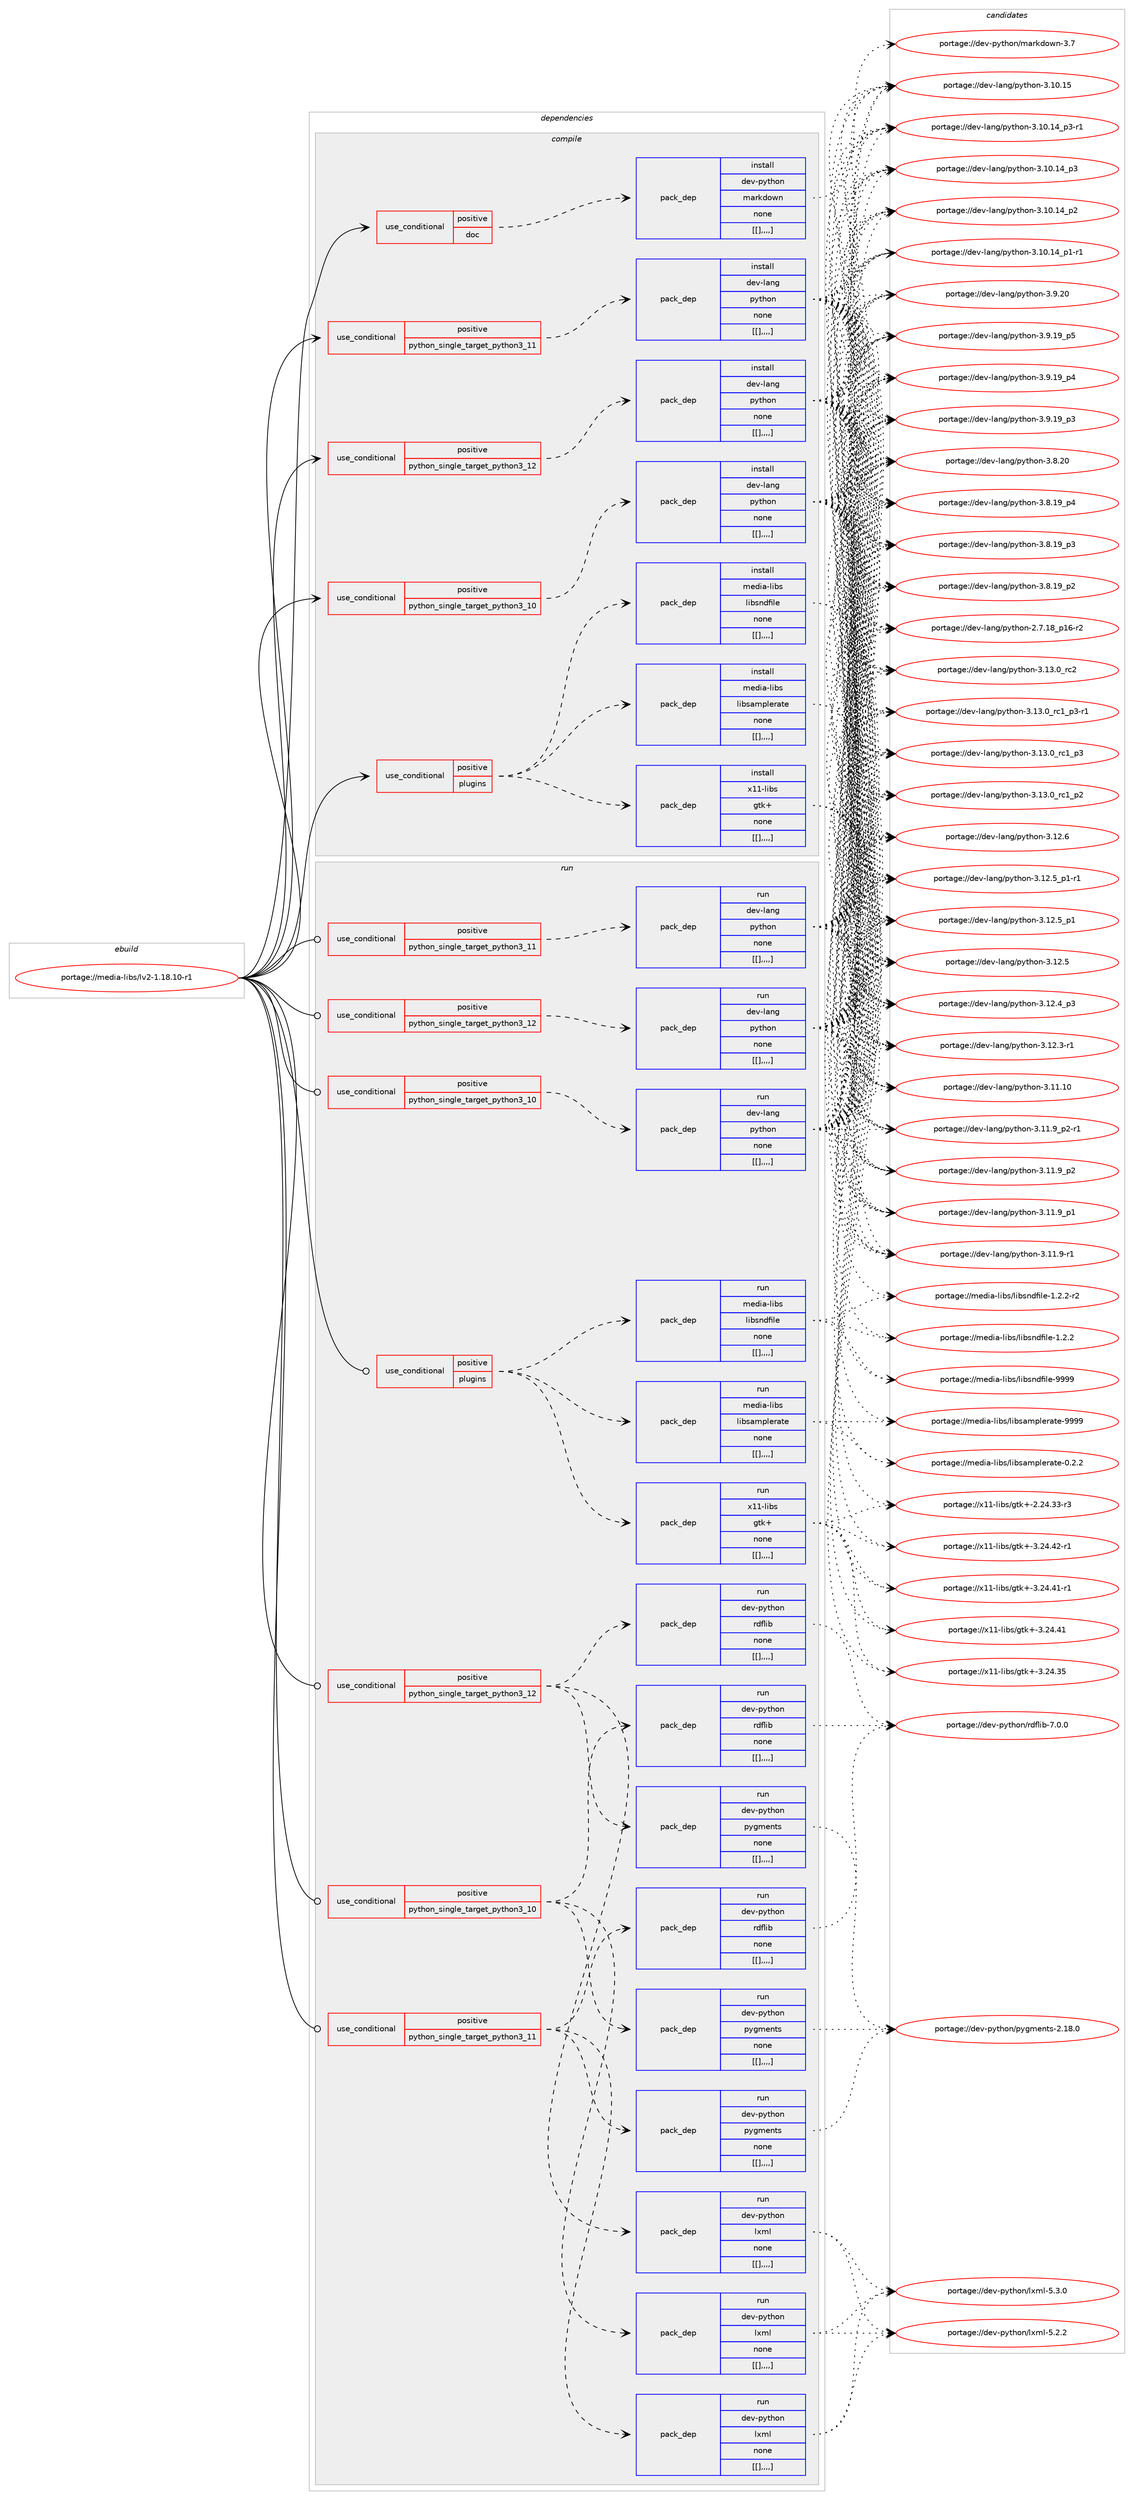 digraph prolog {

# *************
# Graph options
# *************

newrank=true;
concentrate=true;
compound=true;
graph [rankdir=LR,fontname=Helvetica,fontsize=10,ranksep=1.5];#, ranksep=2.5, nodesep=0.2];
edge  [arrowhead=vee];
node  [fontname=Helvetica,fontsize=10];

# **********
# The ebuild
# **********

subgraph cluster_leftcol {
color=gray;
label=<<i>ebuild</i>>;
id [label="portage://media-libs/lv2-1.18.10-r1", color=red, width=4, href="../media-libs/lv2-1.18.10-r1.svg"];
}

# ****************
# The dependencies
# ****************

subgraph cluster_midcol {
color=gray;
label=<<i>dependencies</i>>;
subgraph cluster_compile {
fillcolor="#eeeeee";
style=filled;
label=<<i>compile</i>>;
subgraph cond79794 {
dependency318081 [label=<<TABLE BORDER="0" CELLBORDER="1" CELLSPACING="0" CELLPADDING="4"><TR><TD ROWSPAN="3" CELLPADDING="10">use_conditional</TD></TR><TR><TD>positive</TD></TR><TR><TD>doc</TD></TR></TABLE>>, shape=none, color=red];
subgraph pack235753 {
dependency318082 [label=<<TABLE BORDER="0" CELLBORDER="1" CELLSPACING="0" CELLPADDING="4" WIDTH="220"><TR><TD ROWSPAN="6" CELLPADDING="30">pack_dep</TD></TR><TR><TD WIDTH="110">install</TD></TR><TR><TD>dev-python</TD></TR><TR><TD>markdown</TD></TR><TR><TD>none</TD></TR><TR><TD>[[],,,,]</TD></TR></TABLE>>, shape=none, color=blue];
}
dependency318081:e -> dependency318082:w [weight=20,style="dashed",arrowhead="vee"];
}
id:e -> dependency318081:w [weight=20,style="solid",arrowhead="vee"];
subgraph cond79795 {
dependency318083 [label=<<TABLE BORDER="0" CELLBORDER="1" CELLSPACING="0" CELLPADDING="4"><TR><TD ROWSPAN="3" CELLPADDING="10">use_conditional</TD></TR><TR><TD>positive</TD></TR><TR><TD>plugins</TD></TR></TABLE>>, shape=none, color=red];
subgraph pack235754 {
dependency318084 [label=<<TABLE BORDER="0" CELLBORDER="1" CELLSPACING="0" CELLPADDING="4" WIDTH="220"><TR><TD ROWSPAN="6" CELLPADDING="30">pack_dep</TD></TR><TR><TD WIDTH="110">install</TD></TR><TR><TD>media-libs</TD></TR><TR><TD>libsamplerate</TD></TR><TR><TD>none</TD></TR><TR><TD>[[],,,,]</TD></TR></TABLE>>, shape=none, color=blue];
}
dependency318083:e -> dependency318084:w [weight=20,style="dashed",arrowhead="vee"];
subgraph pack235755 {
dependency318085 [label=<<TABLE BORDER="0" CELLBORDER="1" CELLSPACING="0" CELLPADDING="4" WIDTH="220"><TR><TD ROWSPAN="6" CELLPADDING="30">pack_dep</TD></TR><TR><TD WIDTH="110">install</TD></TR><TR><TD>media-libs</TD></TR><TR><TD>libsndfile</TD></TR><TR><TD>none</TD></TR><TR><TD>[[],,,,]</TD></TR></TABLE>>, shape=none, color=blue];
}
dependency318083:e -> dependency318085:w [weight=20,style="dashed",arrowhead="vee"];
subgraph pack235756 {
dependency318086 [label=<<TABLE BORDER="0" CELLBORDER="1" CELLSPACING="0" CELLPADDING="4" WIDTH="220"><TR><TD ROWSPAN="6" CELLPADDING="30">pack_dep</TD></TR><TR><TD WIDTH="110">install</TD></TR><TR><TD>x11-libs</TD></TR><TR><TD>gtk+</TD></TR><TR><TD>none</TD></TR><TR><TD>[[],,,,]</TD></TR></TABLE>>, shape=none, color=blue];
}
dependency318083:e -> dependency318086:w [weight=20,style="dashed",arrowhead="vee"];
}
id:e -> dependency318083:w [weight=20,style="solid",arrowhead="vee"];
subgraph cond79796 {
dependency318087 [label=<<TABLE BORDER="0" CELLBORDER="1" CELLSPACING="0" CELLPADDING="4"><TR><TD ROWSPAN="3" CELLPADDING="10">use_conditional</TD></TR><TR><TD>positive</TD></TR><TR><TD>python_single_target_python3_10</TD></TR></TABLE>>, shape=none, color=red];
subgraph pack235757 {
dependency318088 [label=<<TABLE BORDER="0" CELLBORDER="1" CELLSPACING="0" CELLPADDING="4" WIDTH="220"><TR><TD ROWSPAN="6" CELLPADDING="30">pack_dep</TD></TR><TR><TD WIDTH="110">install</TD></TR><TR><TD>dev-lang</TD></TR><TR><TD>python</TD></TR><TR><TD>none</TD></TR><TR><TD>[[],,,,]</TD></TR></TABLE>>, shape=none, color=blue];
}
dependency318087:e -> dependency318088:w [weight=20,style="dashed",arrowhead="vee"];
}
id:e -> dependency318087:w [weight=20,style="solid",arrowhead="vee"];
subgraph cond79797 {
dependency318089 [label=<<TABLE BORDER="0" CELLBORDER="1" CELLSPACING="0" CELLPADDING="4"><TR><TD ROWSPAN="3" CELLPADDING="10">use_conditional</TD></TR><TR><TD>positive</TD></TR><TR><TD>python_single_target_python3_11</TD></TR></TABLE>>, shape=none, color=red];
subgraph pack235758 {
dependency318090 [label=<<TABLE BORDER="0" CELLBORDER="1" CELLSPACING="0" CELLPADDING="4" WIDTH="220"><TR><TD ROWSPAN="6" CELLPADDING="30">pack_dep</TD></TR><TR><TD WIDTH="110">install</TD></TR><TR><TD>dev-lang</TD></TR><TR><TD>python</TD></TR><TR><TD>none</TD></TR><TR><TD>[[],,,,]</TD></TR></TABLE>>, shape=none, color=blue];
}
dependency318089:e -> dependency318090:w [weight=20,style="dashed",arrowhead="vee"];
}
id:e -> dependency318089:w [weight=20,style="solid",arrowhead="vee"];
subgraph cond79798 {
dependency318091 [label=<<TABLE BORDER="0" CELLBORDER="1" CELLSPACING="0" CELLPADDING="4"><TR><TD ROWSPAN="3" CELLPADDING="10">use_conditional</TD></TR><TR><TD>positive</TD></TR><TR><TD>python_single_target_python3_12</TD></TR></TABLE>>, shape=none, color=red];
subgraph pack235759 {
dependency318092 [label=<<TABLE BORDER="0" CELLBORDER="1" CELLSPACING="0" CELLPADDING="4" WIDTH="220"><TR><TD ROWSPAN="6" CELLPADDING="30">pack_dep</TD></TR><TR><TD WIDTH="110">install</TD></TR><TR><TD>dev-lang</TD></TR><TR><TD>python</TD></TR><TR><TD>none</TD></TR><TR><TD>[[],,,,]</TD></TR></TABLE>>, shape=none, color=blue];
}
dependency318091:e -> dependency318092:w [weight=20,style="dashed",arrowhead="vee"];
}
id:e -> dependency318091:w [weight=20,style="solid",arrowhead="vee"];
}
subgraph cluster_compileandrun {
fillcolor="#eeeeee";
style=filled;
label=<<i>compile and run</i>>;
}
subgraph cluster_run {
fillcolor="#eeeeee";
style=filled;
label=<<i>run</i>>;
subgraph cond79799 {
dependency318093 [label=<<TABLE BORDER="0" CELLBORDER="1" CELLSPACING="0" CELLPADDING="4"><TR><TD ROWSPAN="3" CELLPADDING="10">use_conditional</TD></TR><TR><TD>positive</TD></TR><TR><TD>plugins</TD></TR></TABLE>>, shape=none, color=red];
subgraph pack235760 {
dependency318094 [label=<<TABLE BORDER="0" CELLBORDER="1" CELLSPACING="0" CELLPADDING="4" WIDTH="220"><TR><TD ROWSPAN="6" CELLPADDING="30">pack_dep</TD></TR><TR><TD WIDTH="110">run</TD></TR><TR><TD>media-libs</TD></TR><TR><TD>libsamplerate</TD></TR><TR><TD>none</TD></TR><TR><TD>[[],,,,]</TD></TR></TABLE>>, shape=none, color=blue];
}
dependency318093:e -> dependency318094:w [weight=20,style="dashed",arrowhead="vee"];
subgraph pack235761 {
dependency318095 [label=<<TABLE BORDER="0" CELLBORDER="1" CELLSPACING="0" CELLPADDING="4" WIDTH="220"><TR><TD ROWSPAN="6" CELLPADDING="30">pack_dep</TD></TR><TR><TD WIDTH="110">run</TD></TR><TR><TD>media-libs</TD></TR><TR><TD>libsndfile</TD></TR><TR><TD>none</TD></TR><TR><TD>[[],,,,]</TD></TR></TABLE>>, shape=none, color=blue];
}
dependency318093:e -> dependency318095:w [weight=20,style="dashed",arrowhead="vee"];
subgraph pack235762 {
dependency318096 [label=<<TABLE BORDER="0" CELLBORDER="1" CELLSPACING="0" CELLPADDING="4" WIDTH="220"><TR><TD ROWSPAN="6" CELLPADDING="30">pack_dep</TD></TR><TR><TD WIDTH="110">run</TD></TR><TR><TD>x11-libs</TD></TR><TR><TD>gtk+</TD></TR><TR><TD>none</TD></TR><TR><TD>[[],,,,]</TD></TR></TABLE>>, shape=none, color=blue];
}
dependency318093:e -> dependency318096:w [weight=20,style="dashed",arrowhead="vee"];
}
id:e -> dependency318093:w [weight=20,style="solid",arrowhead="odot"];
subgraph cond79800 {
dependency318097 [label=<<TABLE BORDER="0" CELLBORDER="1" CELLSPACING="0" CELLPADDING="4"><TR><TD ROWSPAN="3" CELLPADDING="10">use_conditional</TD></TR><TR><TD>positive</TD></TR><TR><TD>python_single_target_python3_10</TD></TR></TABLE>>, shape=none, color=red];
subgraph pack235763 {
dependency318098 [label=<<TABLE BORDER="0" CELLBORDER="1" CELLSPACING="0" CELLPADDING="4" WIDTH="220"><TR><TD ROWSPAN="6" CELLPADDING="30">pack_dep</TD></TR><TR><TD WIDTH="110">run</TD></TR><TR><TD>dev-lang</TD></TR><TR><TD>python</TD></TR><TR><TD>none</TD></TR><TR><TD>[[],,,,]</TD></TR></TABLE>>, shape=none, color=blue];
}
dependency318097:e -> dependency318098:w [weight=20,style="dashed",arrowhead="vee"];
}
id:e -> dependency318097:w [weight=20,style="solid",arrowhead="odot"];
subgraph cond79801 {
dependency318099 [label=<<TABLE BORDER="0" CELLBORDER="1" CELLSPACING="0" CELLPADDING="4"><TR><TD ROWSPAN="3" CELLPADDING="10">use_conditional</TD></TR><TR><TD>positive</TD></TR><TR><TD>python_single_target_python3_10</TD></TR></TABLE>>, shape=none, color=red];
subgraph pack235764 {
dependency318100 [label=<<TABLE BORDER="0" CELLBORDER="1" CELLSPACING="0" CELLPADDING="4" WIDTH="220"><TR><TD ROWSPAN="6" CELLPADDING="30">pack_dep</TD></TR><TR><TD WIDTH="110">run</TD></TR><TR><TD>dev-python</TD></TR><TR><TD>lxml</TD></TR><TR><TD>none</TD></TR><TR><TD>[[],,,,]</TD></TR></TABLE>>, shape=none, color=blue];
}
dependency318099:e -> dependency318100:w [weight=20,style="dashed",arrowhead="vee"];
subgraph pack235765 {
dependency318101 [label=<<TABLE BORDER="0" CELLBORDER="1" CELLSPACING="0" CELLPADDING="4" WIDTH="220"><TR><TD ROWSPAN="6" CELLPADDING="30">pack_dep</TD></TR><TR><TD WIDTH="110">run</TD></TR><TR><TD>dev-python</TD></TR><TR><TD>pygments</TD></TR><TR><TD>none</TD></TR><TR><TD>[[],,,,]</TD></TR></TABLE>>, shape=none, color=blue];
}
dependency318099:e -> dependency318101:w [weight=20,style="dashed",arrowhead="vee"];
subgraph pack235766 {
dependency318102 [label=<<TABLE BORDER="0" CELLBORDER="1" CELLSPACING="0" CELLPADDING="4" WIDTH="220"><TR><TD ROWSPAN="6" CELLPADDING="30">pack_dep</TD></TR><TR><TD WIDTH="110">run</TD></TR><TR><TD>dev-python</TD></TR><TR><TD>rdflib</TD></TR><TR><TD>none</TD></TR><TR><TD>[[],,,,]</TD></TR></TABLE>>, shape=none, color=blue];
}
dependency318099:e -> dependency318102:w [weight=20,style="dashed",arrowhead="vee"];
}
id:e -> dependency318099:w [weight=20,style="solid",arrowhead="odot"];
subgraph cond79802 {
dependency318103 [label=<<TABLE BORDER="0" CELLBORDER="1" CELLSPACING="0" CELLPADDING="4"><TR><TD ROWSPAN="3" CELLPADDING="10">use_conditional</TD></TR><TR><TD>positive</TD></TR><TR><TD>python_single_target_python3_11</TD></TR></TABLE>>, shape=none, color=red];
subgraph pack235767 {
dependency318104 [label=<<TABLE BORDER="0" CELLBORDER="1" CELLSPACING="0" CELLPADDING="4" WIDTH="220"><TR><TD ROWSPAN="6" CELLPADDING="30">pack_dep</TD></TR><TR><TD WIDTH="110">run</TD></TR><TR><TD>dev-lang</TD></TR><TR><TD>python</TD></TR><TR><TD>none</TD></TR><TR><TD>[[],,,,]</TD></TR></TABLE>>, shape=none, color=blue];
}
dependency318103:e -> dependency318104:w [weight=20,style="dashed",arrowhead="vee"];
}
id:e -> dependency318103:w [weight=20,style="solid",arrowhead="odot"];
subgraph cond79803 {
dependency318105 [label=<<TABLE BORDER="0" CELLBORDER="1" CELLSPACING="0" CELLPADDING="4"><TR><TD ROWSPAN="3" CELLPADDING="10">use_conditional</TD></TR><TR><TD>positive</TD></TR><TR><TD>python_single_target_python3_11</TD></TR></TABLE>>, shape=none, color=red];
subgraph pack235768 {
dependency318106 [label=<<TABLE BORDER="0" CELLBORDER="1" CELLSPACING="0" CELLPADDING="4" WIDTH="220"><TR><TD ROWSPAN="6" CELLPADDING="30">pack_dep</TD></TR><TR><TD WIDTH="110">run</TD></TR><TR><TD>dev-python</TD></TR><TR><TD>lxml</TD></TR><TR><TD>none</TD></TR><TR><TD>[[],,,,]</TD></TR></TABLE>>, shape=none, color=blue];
}
dependency318105:e -> dependency318106:w [weight=20,style="dashed",arrowhead="vee"];
subgraph pack235769 {
dependency318107 [label=<<TABLE BORDER="0" CELLBORDER="1" CELLSPACING="0" CELLPADDING="4" WIDTH="220"><TR><TD ROWSPAN="6" CELLPADDING="30">pack_dep</TD></TR><TR><TD WIDTH="110">run</TD></TR><TR><TD>dev-python</TD></TR><TR><TD>pygments</TD></TR><TR><TD>none</TD></TR><TR><TD>[[],,,,]</TD></TR></TABLE>>, shape=none, color=blue];
}
dependency318105:e -> dependency318107:w [weight=20,style="dashed",arrowhead="vee"];
subgraph pack235770 {
dependency318108 [label=<<TABLE BORDER="0" CELLBORDER="1" CELLSPACING="0" CELLPADDING="4" WIDTH="220"><TR><TD ROWSPAN="6" CELLPADDING="30">pack_dep</TD></TR><TR><TD WIDTH="110">run</TD></TR><TR><TD>dev-python</TD></TR><TR><TD>rdflib</TD></TR><TR><TD>none</TD></TR><TR><TD>[[],,,,]</TD></TR></TABLE>>, shape=none, color=blue];
}
dependency318105:e -> dependency318108:w [weight=20,style="dashed",arrowhead="vee"];
}
id:e -> dependency318105:w [weight=20,style="solid",arrowhead="odot"];
subgraph cond79804 {
dependency318109 [label=<<TABLE BORDER="0" CELLBORDER="1" CELLSPACING="0" CELLPADDING="4"><TR><TD ROWSPAN="3" CELLPADDING="10">use_conditional</TD></TR><TR><TD>positive</TD></TR><TR><TD>python_single_target_python3_12</TD></TR></TABLE>>, shape=none, color=red];
subgraph pack235771 {
dependency318110 [label=<<TABLE BORDER="0" CELLBORDER="1" CELLSPACING="0" CELLPADDING="4" WIDTH="220"><TR><TD ROWSPAN="6" CELLPADDING="30">pack_dep</TD></TR><TR><TD WIDTH="110">run</TD></TR><TR><TD>dev-lang</TD></TR><TR><TD>python</TD></TR><TR><TD>none</TD></TR><TR><TD>[[],,,,]</TD></TR></TABLE>>, shape=none, color=blue];
}
dependency318109:e -> dependency318110:w [weight=20,style="dashed",arrowhead="vee"];
}
id:e -> dependency318109:w [weight=20,style="solid",arrowhead="odot"];
subgraph cond79805 {
dependency318111 [label=<<TABLE BORDER="0" CELLBORDER="1" CELLSPACING="0" CELLPADDING="4"><TR><TD ROWSPAN="3" CELLPADDING="10">use_conditional</TD></TR><TR><TD>positive</TD></TR><TR><TD>python_single_target_python3_12</TD></TR></TABLE>>, shape=none, color=red];
subgraph pack235772 {
dependency318112 [label=<<TABLE BORDER="0" CELLBORDER="1" CELLSPACING="0" CELLPADDING="4" WIDTH="220"><TR><TD ROWSPAN="6" CELLPADDING="30">pack_dep</TD></TR><TR><TD WIDTH="110">run</TD></TR><TR><TD>dev-python</TD></TR><TR><TD>lxml</TD></TR><TR><TD>none</TD></TR><TR><TD>[[],,,,]</TD></TR></TABLE>>, shape=none, color=blue];
}
dependency318111:e -> dependency318112:w [weight=20,style="dashed",arrowhead="vee"];
subgraph pack235773 {
dependency318113 [label=<<TABLE BORDER="0" CELLBORDER="1" CELLSPACING="0" CELLPADDING="4" WIDTH="220"><TR><TD ROWSPAN="6" CELLPADDING="30">pack_dep</TD></TR><TR><TD WIDTH="110">run</TD></TR><TR><TD>dev-python</TD></TR><TR><TD>pygments</TD></TR><TR><TD>none</TD></TR><TR><TD>[[],,,,]</TD></TR></TABLE>>, shape=none, color=blue];
}
dependency318111:e -> dependency318113:w [weight=20,style="dashed",arrowhead="vee"];
subgraph pack235774 {
dependency318114 [label=<<TABLE BORDER="0" CELLBORDER="1" CELLSPACING="0" CELLPADDING="4" WIDTH="220"><TR><TD ROWSPAN="6" CELLPADDING="30">pack_dep</TD></TR><TR><TD WIDTH="110">run</TD></TR><TR><TD>dev-python</TD></TR><TR><TD>rdflib</TD></TR><TR><TD>none</TD></TR><TR><TD>[[],,,,]</TD></TR></TABLE>>, shape=none, color=blue];
}
dependency318111:e -> dependency318114:w [weight=20,style="dashed",arrowhead="vee"];
}
id:e -> dependency318111:w [weight=20,style="solid",arrowhead="odot"];
}
}

# **************
# The candidates
# **************

subgraph cluster_choices {
rank=same;
color=gray;
label=<<i>candidates</i>>;

subgraph choice235753 {
color=black;
nodesep=1;
choice10010111845112121116104111110471099711410710011111911045514655 [label="portage://dev-python/markdown-3.7", color=red, width=4,href="../dev-python/markdown-3.7.svg"];
dependency318082:e -> choice10010111845112121116104111110471099711410710011111911045514655:w [style=dotted,weight="100"];
}
subgraph choice235754 {
color=black;
nodesep=1;
choice109101100105974510810598115471081059811597109112108101114971161014557575757 [label="portage://media-libs/libsamplerate-9999", color=red, width=4,href="../media-libs/libsamplerate-9999.svg"];
choice10910110010597451081059811547108105981159710911210810111497116101454846504650 [label="portage://media-libs/libsamplerate-0.2.2", color=red, width=4,href="../media-libs/libsamplerate-0.2.2.svg"];
dependency318084:e -> choice109101100105974510810598115471081059811597109112108101114971161014557575757:w [style=dotted,weight="100"];
dependency318084:e -> choice10910110010597451081059811547108105981159710911210810111497116101454846504650:w [style=dotted,weight="100"];
}
subgraph choice235755 {
color=black;
nodesep=1;
choice10910110010597451081059811547108105981151101001021051081014557575757 [label="portage://media-libs/libsndfile-9999", color=red, width=4,href="../media-libs/libsndfile-9999.svg"];
choice10910110010597451081059811547108105981151101001021051081014549465046504511450 [label="portage://media-libs/libsndfile-1.2.2-r2", color=red, width=4,href="../media-libs/libsndfile-1.2.2-r2.svg"];
choice1091011001059745108105981154710810598115110100102105108101454946504650 [label="portage://media-libs/libsndfile-1.2.2", color=red, width=4,href="../media-libs/libsndfile-1.2.2.svg"];
dependency318085:e -> choice10910110010597451081059811547108105981151101001021051081014557575757:w [style=dotted,weight="100"];
dependency318085:e -> choice10910110010597451081059811547108105981151101001021051081014549465046504511450:w [style=dotted,weight="100"];
dependency318085:e -> choice1091011001059745108105981154710810598115110100102105108101454946504650:w [style=dotted,weight="100"];
}
subgraph choice235756 {
color=black;
nodesep=1;
choice12049494510810598115471031161074345514650524652504511449 [label="portage://x11-libs/gtk+-3.24.42-r1", color=red, width=4,href="../x11-libs/gtk+-3.24.42-r1.svg"];
choice12049494510810598115471031161074345514650524652494511449 [label="portage://x11-libs/gtk+-3.24.41-r1", color=red, width=4,href="../x11-libs/gtk+-3.24.41-r1.svg"];
choice1204949451081059811547103116107434551465052465249 [label="portage://x11-libs/gtk+-3.24.41", color=red, width=4,href="../x11-libs/gtk+-3.24.41.svg"];
choice1204949451081059811547103116107434551465052465153 [label="portage://x11-libs/gtk+-3.24.35", color=red, width=4,href="../x11-libs/gtk+-3.24.35.svg"];
choice12049494510810598115471031161074345504650524651514511451 [label="portage://x11-libs/gtk+-2.24.33-r3", color=red, width=4,href="../x11-libs/gtk+-2.24.33-r3.svg"];
dependency318086:e -> choice12049494510810598115471031161074345514650524652504511449:w [style=dotted,weight="100"];
dependency318086:e -> choice12049494510810598115471031161074345514650524652494511449:w [style=dotted,weight="100"];
dependency318086:e -> choice1204949451081059811547103116107434551465052465249:w [style=dotted,weight="100"];
dependency318086:e -> choice1204949451081059811547103116107434551465052465153:w [style=dotted,weight="100"];
dependency318086:e -> choice12049494510810598115471031161074345504650524651514511451:w [style=dotted,weight="100"];
}
subgraph choice235757 {
color=black;
nodesep=1;
choice10010111845108971101034711212111610411111045514649514648951149950 [label="portage://dev-lang/python-3.13.0_rc2", color=red, width=4,href="../dev-lang/python-3.13.0_rc2.svg"];
choice1001011184510897110103471121211161041111104551464951464895114994995112514511449 [label="portage://dev-lang/python-3.13.0_rc1_p3-r1", color=red, width=4,href="../dev-lang/python-3.13.0_rc1_p3-r1.svg"];
choice100101118451089711010347112121116104111110455146495146489511499499511251 [label="portage://dev-lang/python-3.13.0_rc1_p3", color=red, width=4,href="../dev-lang/python-3.13.0_rc1_p3.svg"];
choice100101118451089711010347112121116104111110455146495146489511499499511250 [label="portage://dev-lang/python-3.13.0_rc1_p2", color=red, width=4,href="../dev-lang/python-3.13.0_rc1_p2.svg"];
choice10010111845108971101034711212111610411111045514649504654 [label="portage://dev-lang/python-3.12.6", color=red, width=4,href="../dev-lang/python-3.12.6.svg"];
choice1001011184510897110103471121211161041111104551464950465395112494511449 [label="portage://dev-lang/python-3.12.5_p1-r1", color=red, width=4,href="../dev-lang/python-3.12.5_p1-r1.svg"];
choice100101118451089711010347112121116104111110455146495046539511249 [label="portage://dev-lang/python-3.12.5_p1", color=red, width=4,href="../dev-lang/python-3.12.5_p1.svg"];
choice10010111845108971101034711212111610411111045514649504653 [label="portage://dev-lang/python-3.12.5", color=red, width=4,href="../dev-lang/python-3.12.5.svg"];
choice100101118451089711010347112121116104111110455146495046529511251 [label="portage://dev-lang/python-3.12.4_p3", color=red, width=4,href="../dev-lang/python-3.12.4_p3.svg"];
choice100101118451089711010347112121116104111110455146495046514511449 [label="portage://dev-lang/python-3.12.3-r1", color=red, width=4,href="../dev-lang/python-3.12.3-r1.svg"];
choice1001011184510897110103471121211161041111104551464949464948 [label="portage://dev-lang/python-3.11.10", color=red, width=4,href="../dev-lang/python-3.11.10.svg"];
choice1001011184510897110103471121211161041111104551464949465795112504511449 [label="portage://dev-lang/python-3.11.9_p2-r1", color=red, width=4,href="../dev-lang/python-3.11.9_p2-r1.svg"];
choice100101118451089711010347112121116104111110455146494946579511250 [label="portage://dev-lang/python-3.11.9_p2", color=red, width=4,href="../dev-lang/python-3.11.9_p2.svg"];
choice100101118451089711010347112121116104111110455146494946579511249 [label="portage://dev-lang/python-3.11.9_p1", color=red, width=4,href="../dev-lang/python-3.11.9_p1.svg"];
choice100101118451089711010347112121116104111110455146494946574511449 [label="portage://dev-lang/python-3.11.9-r1", color=red, width=4,href="../dev-lang/python-3.11.9-r1.svg"];
choice1001011184510897110103471121211161041111104551464948464953 [label="portage://dev-lang/python-3.10.15", color=red, width=4,href="../dev-lang/python-3.10.15.svg"];
choice100101118451089711010347112121116104111110455146494846495295112514511449 [label="portage://dev-lang/python-3.10.14_p3-r1", color=red, width=4,href="../dev-lang/python-3.10.14_p3-r1.svg"];
choice10010111845108971101034711212111610411111045514649484649529511251 [label="portage://dev-lang/python-3.10.14_p3", color=red, width=4,href="../dev-lang/python-3.10.14_p3.svg"];
choice10010111845108971101034711212111610411111045514649484649529511250 [label="portage://dev-lang/python-3.10.14_p2", color=red, width=4,href="../dev-lang/python-3.10.14_p2.svg"];
choice100101118451089711010347112121116104111110455146494846495295112494511449 [label="portage://dev-lang/python-3.10.14_p1-r1", color=red, width=4,href="../dev-lang/python-3.10.14_p1-r1.svg"];
choice10010111845108971101034711212111610411111045514657465048 [label="portage://dev-lang/python-3.9.20", color=red, width=4,href="../dev-lang/python-3.9.20.svg"];
choice100101118451089711010347112121116104111110455146574649579511253 [label="portage://dev-lang/python-3.9.19_p5", color=red, width=4,href="../dev-lang/python-3.9.19_p5.svg"];
choice100101118451089711010347112121116104111110455146574649579511252 [label="portage://dev-lang/python-3.9.19_p4", color=red, width=4,href="../dev-lang/python-3.9.19_p4.svg"];
choice100101118451089711010347112121116104111110455146574649579511251 [label="portage://dev-lang/python-3.9.19_p3", color=red, width=4,href="../dev-lang/python-3.9.19_p3.svg"];
choice10010111845108971101034711212111610411111045514656465048 [label="portage://dev-lang/python-3.8.20", color=red, width=4,href="../dev-lang/python-3.8.20.svg"];
choice100101118451089711010347112121116104111110455146564649579511252 [label="portage://dev-lang/python-3.8.19_p4", color=red, width=4,href="../dev-lang/python-3.8.19_p4.svg"];
choice100101118451089711010347112121116104111110455146564649579511251 [label="portage://dev-lang/python-3.8.19_p3", color=red, width=4,href="../dev-lang/python-3.8.19_p3.svg"];
choice100101118451089711010347112121116104111110455146564649579511250 [label="portage://dev-lang/python-3.8.19_p2", color=red, width=4,href="../dev-lang/python-3.8.19_p2.svg"];
choice100101118451089711010347112121116104111110455046554649569511249544511450 [label="portage://dev-lang/python-2.7.18_p16-r2", color=red, width=4,href="../dev-lang/python-2.7.18_p16-r2.svg"];
dependency318088:e -> choice10010111845108971101034711212111610411111045514649514648951149950:w [style=dotted,weight="100"];
dependency318088:e -> choice1001011184510897110103471121211161041111104551464951464895114994995112514511449:w [style=dotted,weight="100"];
dependency318088:e -> choice100101118451089711010347112121116104111110455146495146489511499499511251:w [style=dotted,weight="100"];
dependency318088:e -> choice100101118451089711010347112121116104111110455146495146489511499499511250:w [style=dotted,weight="100"];
dependency318088:e -> choice10010111845108971101034711212111610411111045514649504654:w [style=dotted,weight="100"];
dependency318088:e -> choice1001011184510897110103471121211161041111104551464950465395112494511449:w [style=dotted,weight="100"];
dependency318088:e -> choice100101118451089711010347112121116104111110455146495046539511249:w [style=dotted,weight="100"];
dependency318088:e -> choice10010111845108971101034711212111610411111045514649504653:w [style=dotted,weight="100"];
dependency318088:e -> choice100101118451089711010347112121116104111110455146495046529511251:w [style=dotted,weight="100"];
dependency318088:e -> choice100101118451089711010347112121116104111110455146495046514511449:w [style=dotted,weight="100"];
dependency318088:e -> choice1001011184510897110103471121211161041111104551464949464948:w [style=dotted,weight="100"];
dependency318088:e -> choice1001011184510897110103471121211161041111104551464949465795112504511449:w [style=dotted,weight="100"];
dependency318088:e -> choice100101118451089711010347112121116104111110455146494946579511250:w [style=dotted,weight="100"];
dependency318088:e -> choice100101118451089711010347112121116104111110455146494946579511249:w [style=dotted,weight="100"];
dependency318088:e -> choice100101118451089711010347112121116104111110455146494946574511449:w [style=dotted,weight="100"];
dependency318088:e -> choice1001011184510897110103471121211161041111104551464948464953:w [style=dotted,weight="100"];
dependency318088:e -> choice100101118451089711010347112121116104111110455146494846495295112514511449:w [style=dotted,weight="100"];
dependency318088:e -> choice10010111845108971101034711212111610411111045514649484649529511251:w [style=dotted,weight="100"];
dependency318088:e -> choice10010111845108971101034711212111610411111045514649484649529511250:w [style=dotted,weight="100"];
dependency318088:e -> choice100101118451089711010347112121116104111110455146494846495295112494511449:w [style=dotted,weight="100"];
dependency318088:e -> choice10010111845108971101034711212111610411111045514657465048:w [style=dotted,weight="100"];
dependency318088:e -> choice100101118451089711010347112121116104111110455146574649579511253:w [style=dotted,weight="100"];
dependency318088:e -> choice100101118451089711010347112121116104111110455146574649579511252:w [style=dotted,weight="100"];
dependency318088:e -> choice100101118451089711010347112121116104111110455146574649579511251:w [style=dotted,weight="100"];
dependency318088:e -> choice10010111845108971101034711212111610411111045514656465048:w [style=dotted,weight="100"];
dependency318088:e -> choice100101118451089711010347112121116104111110455146564649579511252:w [style=dotted,weight="100"];
dependency318088:e -> choice100101118451089711010347112121116104111110455146564649579511251:w [style=dotted,weight="100"];
dependency318088:e -> choice100101118451089711010347112121116104111110455146564649579511250:w [style=dotted,weight="100"];
dependency318088:e -> choice100101118451089711010347112121116104111110455046554649569511249544511450:w [style=dotted,weight="100"];
}
subgraph choice235758 {
color=black;
nodesep=1;
choice10010111845108971101034711212111610411111045514649514648951149950 [label="portage://dev-lang/python-3.13.0_rc2", color=red, width=4,href="../dev-lang/python-3.13.0_rc2.svg"];
choice1001011184510897110103471121211161041111104551464951464895114994995112514511449 [label="portage://dev-lang/python-3.13.0_rc1_p3-r1", color=red, width=4,href="../dev-lang/python-3.13.0_rc1_p3-r1.svg"];
choice100101118451089711010347112121116104111110455146495146489511499499511251 [label="portage://dev-lang/python-3.13.0_rc1_p3", color=red, width=4,href="../dev-lang/python-3.13.0_rc1_p3.svg"];
choice100101118451089711010347112121116104111110455146495146489511499499511250 [label="portage://dev-lang/python-3.13.0_rc1_p2", color=red, width=4,href="../dev-lang/python-3.13.0_rc1_p2.svg"];
choice10010111845108971101034711212111610411111045514649504654 [label="portage://dev-lang/python-3.12.6", color=red, width=4,href="../dev-lang/python-3.12.6.svg"];
choice1001011184510897110103471121211161041111104551464950465395112494511449 [label="portage://dev-lang/python-3.12.5_p1-r1", color=red, width=4,href="../dev-lang/python-3.12.5_p1-r1.svg"];
choice100101118451089711010347112121116104111110455146495046539511249 [label="portage://dev-lang/python-3.12.5_p1", color=red, width=4,href="../dev-lang/python-3.12.5_p1.svg"];
choice10010111845108971101034711212111610411111045514649504653 [label="portage://dev-lang/python-3.12.5", color=red, width=4,href="../dev-lang/python-3.12.5.svg"];
choice100101118451089711010347112121116104111110455146495046529511251 [label="portage://dev-lang/python-3.12.4_p3", color=red, width=4,href="../dev-lang/python-3.12.4_p3.svg"];
choice100101118451089711010347112121116104111110455146495046514511449 [label="portage://dev-lang/python-3.12.3-r1", color=red, width=4,href="../dev-lang/python-3.12.3-r1.svg"];
choice1001011184510897110103471121211161041111104551464949464948 [label="portage://dev-lang/python-3.11.10", color=red, width=4,href="../dev-lang/python-3.11.10.svg"];
choice1001011184510897110103471121211161041111104551464949465795112504511449 [label="portage://dev-lang/python-3.11.9_p2-r1", color=red, width=4,href="../dev-lang/python-3.11.9_p2-r1.svg"];
choice100101118451089711010347112121116104111110455146494946579511250 [label="portage://dev-lang/python-3.11.9_p2", color=red, width=4,href="../dev-lang/python-3.11.9_p2.svg"];
choice100101118451089711010347112121116104111110455146494946579511249 [label="portage://dev-lang/python-3.11.9_p1", color=red, width=4,href="../dev-lang/python-3.11.9_p1.svg"];
choice100101118451089711010347112121116104111110455146494946574511449 [label="portage://dev-lang/python-3.11.9-r1", color=red, width=4,href="../dev-lang/python-3.11.9-r1.svg"];
choice1001011184510897110103471121211161041111104551464948464953 [label="portage://dev-lang/python-3.10.15", color=red, width=4,href="../dev-lang/python-3.10.15.svg"];
choice100101118451089711010347112121116104111110455146494846495295112514511449 [label="portage://dev-lang/python-3.10.14_p3-r1", color=red, width=4,href="../dev-lang/python-3.10.14_p3-r1.svg"];
choice10010111845108971101034711212111610411111045514649484649529511251 [label="portage://dev-lang/python-3.10.14_p3", color=red, width=4,href="../dev-lang/python-3.10.14_p3.svg"];
choice10010111845108971101034711212111610411111045514649484649529511250 [label="portage://dev-lang/python-3.10.14_p2", color=red, width=4,href="../dev-lang/python-3.10.14_p2.svg"];
choice100101118451089711010347112121116104111110455146494846495295112494511449 [label="portage://dev-lang/python-3.10.14_p1-r1", color=red, width=4,href="../dev-lang/python-3.10.14_p1-r1.svg"];
choice10010111845108971101034711212111610411111045514657465048 [label="portage://dev-lang/python-3.9.20", color=red, width=4,href="../dev-lang/python-3.9.20.svg"];
choice100101118451089711010347112121116104111110455146574649579511253 [label="portage://dev-lang/python-3.9.19_p5", color=red, width=4,href="../dev-lang/python-3.9.19_p5.svg"];
choice100101118451089711010347112121116104111110455146574649579511252 [label="portage://dev-lang/python-3.9.19_p4", color=red, width=4,href="../dev-lang/python-3.9.19_p4.svg"];
choice100101118451089711010347112121116104111110455146574649579511251 [label="portage://dev-lang/python-3.9.19_p3", color=red, width=4,href="../dev-lang/python-3.9.19_p3.svg"];
choice10010111845108971101034711212111610411111045514656465048 [label="portage://dev-lang/python-3.8.20", color=red, width=4,href="../dev-lang/python-3.8.20.svg"];
choice100101118451089711010347112121116104111110455146564649579511252 [label="portage://dev-lang/python-3.8.19_p4", color=red, width=4,href="../dev-lang/python-3.8.19_p4.svg"];
choice100101118451089711010347112121116104111110455146564649579511251 [label="portage://dev-lang/python-3.8.19_p3", color=red, width=4,href="../dev-lang/python-3.8.19_p3.svg"];
choice100101118451089711010347112121116104111110455146564649579511250 [label="portage://dev-lang/python-3.8.19_p2", color=red, width=4,href="../dev-lang/python-3.8.19_p2.svg"];
choice100101118451089711010347112121116104111110455046554649569511249544511450 [label="portage://dev-lang/python-2.7.18_p16-r2", color=red, width=4,href="../dev-lang/python-2.7.18_p16-r2.svg"];
dependency318090:e -> choice10010111845108971101034711212111610411111045514649514648951149950:w [style=dotted,weight="100"];
dependency318090:e -> choice1001011184510897110103471121211161041111104551464951464895114994995112514511449:w [style=dotted,weight="100"];
dependency318090:e -> choice100101118451089711010347112121116104111110455146495146489511499499511251:w [style=dotted,weight="100"];
dependency318090:e -> choice100101118451089711010347112121116104111110455146495146489511499499511250:w [style=dotted,weight="100"];
dependency318090:e -> choice10010111845108971101034711212111610411111045514649504654:w [style=dotted,weight="100"];
dependency318090:e -> choice1001011184510897110103471121211161041111104551464950465395112494511449:w [style=dotted,weight="100"];
dependency318090:e -> choice100101118451089711010347112121116104111110455146495046539511249:w [style=dotted,weight="100"];
dependency318090:e -> choice10010111845108971101034711212111610411111045514649504653:w [style=dotted,weight="100"];
dependency318090:e -> choice100101118451089711010347112121116104111110455146495046529511251:w [style=dotted,weight="100"];
dependency318090:e -> choice100101118451089711010347112121116104111110455146495046514511449:w [style=dotted,weight="100"];
dependency318090:e -> choice1001011184510897110103471121211161041111104551464949464948:w [style=dotted,weight="100"];
dependency318090:e -> choice1001011184510897110103471121211161041111104551464949465795112504511449:w [style=dotted,weight="100"];
dependency318090:e -> choice100101118451089711010347112121116104111110455146494946579511250:w [style=dotted,weight="100"];
dependency318090:e -> choice100101118451089711010347112121116104111110455146494946579511249:w [style=dotted,weight="100"];
dependency318090:e -> choice100101118451089711010347112121116104111110455146494946574511449:w [style=dotted,weight="100"];
dependency318090:e -> choice1001011184510897110103471121211161041111104551464948464953:w [style=dotted,weight="100"];
dependency318090:e -> choice100101118451089711010347112121116104111110455146494846495295112514511449:w [style=dotted,weight="100"];
dependency318090:e -> choice10010111845108971101034711212111610411111045514649484649529511251:w [style=dotted,weight="100"];
dependency318090:e -> choice10010111845108971101034711212111610411111045514649484649529511250:w [style=dotted,weight="100"];
dependency318090:e -> choice100101118451089711010347112121116104111110455146494846495295112494511449:w [style=dotted,weight="100"];
dependency318090:e -> choice10010111845108971101034711212111610411111045514657465048:w [style=dotted,weight="100"];
dependency318090:e -> choice100101118451089711010347112121116104111110455146574649579511253:w [style=dotted,weight="100"];
dependency318090:e -> choice100101118451089711010347112121116104111110455146574649579511252:w [style=dotted,weight="100"];
dependency318090:e -> choice100101118451089711010347112121116104111110455146574649579511251:w [style=dotted,weight="100"];
dependency318090:e -> choice10010111845108971101034711212111610411111045514656465048:w [style=dotted,weight="100"];
dependency318090:e -> choice100101118451089711010347112121116104111110455146564649579511252:w [style=dotted,weight="100"];
dependency318090:e -> choice100101118451089711010347112121116104111110455146564649579511251:w [style=dotted,weight="100"];
dependency318090:e -> choice100101118451089711010347112121116104111110455146564649579511250:w [style=dotted,weight="100"];
dependency318090:e -> choice100101118451089711010347112121116104111110455046554649569511249544511450:w [style=dotted,weight="100"];
}
subgraph choice235759 {
color=black;
nodesep=1;
choice10010111845108971101034711212111610411111045514649514648951149950 [label="portage://dev-lang/python-3.13.0_rc2", color=red, width=4,href="../dev-lang/python-3.13.0_rc2.svg"];
choice1001011184510897110103471121211161041111104551464951464895114994995112514511449 [label="portage://dev-lang/python-3.13.0_rc1_p3-r1", color=red, width=4,href="../dev-lang/python-3.13.0_rc1_p3-r1.svg"];
choice100101118451089711010347112121116104111110455146495146489511499499511251 [label="portage://dev-lang/python-3.13.0_rc1_p3", color=red, width=4,href="../dev-lang/python-3.13.0_rc1_p3.svg"];
choice100101118451089711010347112121116104111110455146495146489511499499511250 [label="portage://dev-lang/python-3.13.0_rc1_p2", color=red, width=4,href="../dev-lang/python-3.13.0_rc1_p2.svg"];
choice10010111845108971101034711212111610411111045514649504654 [label="portage://dev-lang/python-3.12.6", color=red, width=4,href="../dev-lang/python-3.12.6.svg"];
choice1001011184510897110103471121211161041111104551464950465395112494511449 [label="portage://dev-lang/python-3.12.5_p1-r1", color=red, width=4,href="../dev-lang/python-3.12.5_p1-r1.svg"];
choice100101118451089711010347112121116104111110455146495046539511249 [label="portage://dev-lang/python-3.12.5_p1", color=red, width=4,href="../dev-lang/python-3.12.5_p1.svg"];
choice10010111845108971101034711212111610411111045514649504653 [label="portage://dev-lang/python-3.12.5", color=red, width=4,href="../dev-lang/python-3.12.5.svg"];
choice100101118451089711010347112121116104111110455146495046529511251 [label="portage://dev-lang/python-3.12.4_p3", color=red, width=4,href="../dev-lang/python-3.12.4_p3.svg"];
choice100101118451089711010347112121116104111110455146495046514511449 [label="portage://dev-lang/python-3.12.3-r1", color=red, width=4,href="../dev-lang/python-3.12.3-r1.svg"];
choice1001011184510897110103471121211161041111104551464949464948 [label="portage://dev-lang/python-3.11.10", color=red, width=4,href="../dev-lang/python-3.11.10.svg"];
choice1001011184510897110103471121211161041111104551464949465795112504511449 [label="portage://dev-lang/python-3.11.9_p2-r1", color=red, width=4,href="../dev-lang/python-3.11.9_p2-r1.svg"];
choice100101118451089711010347112121116104111110455146494946579511250 [label="portage://dev-lang/python-3.11.9_p2", color=red, width=4,href="../dev-lang/python-3.11.9_p2.svg"];
choice100101118451089711010347112121116104111110455146494946579511249 [label="portage://dev-lang/python-3.11.9_p1", color=red, width=4,href="../dev-lang/python-3.11.9_p1.svg"];
choice100101118451089711010347112121116104111110455146494946574511449 [label="portage://dev-lang/python-3.11.9-r1", color=red, width=4,href="../dev-lang/python-3.11.9-r1.svg"];
choice1001011184510897110103471121211161041111104551464948464953 [label="portage://dev-lang/python-3.10.15", color=red, width=4,href="../dev-lang/python-3.10.15.svg"];
choice100101118451089711010347112121116104111110455146494846495295112514511449 [label="portage://dev-lang/python-3.10.14_p3-r1", color=red, width=4,href="../dev-lang/python-3.10.14_p3-r1.svg"];
choice10010111845108971101034711212111610411111045514649484649529511251 [label="portage://dev-lang/python-3.10.14_p3", color=red, width=4,href="../dev-lang/python-3.10.14_p3.svg"];
choice10010111845108971101034711212111610411111045514649484649529511250 [label="portage://dev-lang/python-3.10.14_p2", color=red, width=4,href="../dev-lang/python-3.10.14_p2.svg"];
choice100101118451089711010347112121116104111110455146494846495295112494511449 [label="portage://dev-lang/python-3.10.14_p1-r1", color=red, width=4,href="../dev-lang/python-3.10.14_p1-r1.svg"];
choice10010111845108971101034711212111610411111045514657465048 [label="portage://dev-lang/python-3.9.20", color=red, width=4,href="../dev-lang/python-3.9.20.svg"];
choice100101118451089711010347112121116104111110455146574649579511253 [label="portage://dev-lang/python-3.9.19_p5", color=red, width=4,href="../dev-lang/python-3.9.19_p5.svg"];
choice100101118451089711010347112121116104111110455146574649579511252 [label="portage://dev-lang/python-3.9.19_p4", color=red, width=4,href="../dev-lang/python-3.9.19_p4.svg"];
choice100101118451089711010347112121116104111110455146574649579511251 [label="portage://dev-lang/python-3.9.19_p3", color=red, width=4,href="../dev-lang/python-3.9.19_p3.svg"];
choice10010111845108971101034711212111610411111045514656465048 [label="portage://dev-lang/python-3.8.20", color=red, width=4,href="../dev-lang/python-3.8.20.svg"];
choice100101118451089711010347112121116104111110455146564649579511252 [label="portage://dev-lang/python-3.8.19_p4", color=red, width=4,href="../dev-lang/python-3.8.19_p4.svg"];
choice100101118451089711010347112121116104111110455146564649579511251 [label="portage://dev-lang/python-3.8.19_p3", color=red, width=4,href="../dev-lang/python-3.8.19_p3.svg"];
choice100101118451089711010347112121116104111110455146564649579511250 [label="portage://dev-lang/python-3.8.19_p2", color=red, width=4,href="../dev-lang/python-3.8.19_p2.svg"];
choice100101118451089711010347112121116104111110455046554649569511249544511450 [label="portage://dev-lang/python-2.7.18_p16-r2", color=red, width=4,href="../dev-lang/python-2.7.18_p16-r2.svg"];
dependency318092:e -> choice10010111845108971101034711212111610411111045514649514648951149950:w [style=dotted,weight="100"];
dependency318092:e -> choice1001011184510897110103471121211161041111104551464951464895114994995112514511449:w [style=dotted,weight="100"];
dependency318092:e -> choice100101118451089711010347112121116104111110455146495146489511499499511251:w [style=dotted,weight="100"];
dependency318092:e -> choice100101118451089711010347112121116104111110455146495146489511499499511250:w [style=dotted,weight="100"];
dependency318092:e -> choice10010111845108971101034711212111610411111045514649504654:w [style=dotted,weight="100"];
dependency318092:e -> choice1001011184510897110103471121211161041111104551464950465395112494511449:w [style=dotted,weight="100"];
dependency318092:e -> choice100101118451089711010347112121116104111110455146495046539511249:w [style=dotted,weight="100"];
dependency318092:e -> choice10010111845108971101034711212111610411111045514649504653:w [style=dotted,weight="100"];
dependency318092:e -> choice100101118451089711010347112121116104111110455146495046529511251:w [style=dotted,weight="100"];
dependency318092:e -> choice100101118451089711010347112121116104111110455146495046514511449:w [style=dotted,weight="100"];
dependency318092:e -> choice1001011184510897110103471121211161041111104551464949464948:w [style=dotted,weight="100"];
dependency318092:e -> choice1001011184510897110103471121211161041111104551464949465795112504511449:w [style=dotted,weight="100"];
dependency318092:e -> choice100101118451089711010347112121116104111110455146494946579511250:w [style=dotted,weight="100"];
dependency318092:e -> choice100101118451089711010347112121116104111110455146494946579511249:w [style=dotted,weight="100"];
dependency318092:e -> choice100101118451089711010347112121116104111110455146494946574511449:w [style=dotted,weight="100"];
dependency318092:e -> choice1001011184510897110103471121211161041111104551464948464953:w [style=dotted,weight="100"];
dependency318092:e -> choice100101118451089711010347112121116104111110455146494846495295112514511449:w [style=dotted,weight="100"];
dependency318092:e -> choice10010111845108971101034711212111610411111045514649484649529511251:w [style=dotted,weight="100"];
dependency318092:e -> choice10010111845108971101034711212111610411111045514649484649529511250:w [style=dotted,weight="100"];
dependency318092:e -> choice100101118451089711010347112121116104111110455146494846495295112494511449:w [style=dotted,weight="100"];
dependency318092:e -> choice10010111845108971101034711212111610411111045514657465048:w [style=dotted,weight="100"];
dependency318092:e -> choice100101118451089711010347112121116104111110455146574649579511253:w [style=dotted,weight="100"];
dependency318092:e -> choice100101118451089711010347112121116104111110455146574649579511252:w [style=dotted,weight="100"];
dependency318092:e -> choice100101118451089711010347112121116104111110455146574649579511251:w [style=dotted,weight="100"];
dependency318092:e -> choice10010111845108971101034711212111610411111045514656465048:w [style=dotted,weight="100"];
dependency318092:e -> choice100101118451089711010347112121116104111110455146564649579511252:w [style=dotted,weight="100"];
dependency318092:e -> choice100101118451089711010347112121116104111110455146564649579511251:w [style=dotted,weight="100"];
dependency318092:e -> choice100101118451089711010347112121116104111110455146564649579511250:w [style=dotted,weight="100"];
dependency318092:e -> choice100101118451089711010347112121116104111110455046554649569511249544511450:w [style=dotted,weight="100"];
}
subgraph choice235760 {
color=black;
nodesep=1;
choice109101100105974510810598115471081059811597109112108101114971161014557575757 [label="portage://media-libs/libsamplerate-9999", color=red, width=4,href="../media-libs/libsamplerate-9999.svg"];
choice10910110010597451081059811547108105981159710911210810111497116101454846504650 [label="portage://media-libs/libsamplerate-0.2.2", color=red, width=4,href="../media-libs/libsamplerate-0.2.2.svg"];
dependency318094:e -> choice109101100105974510810598115471081059811597109112108101114971161014557575757:w [style=dotted,weight="100"];
dependency318094:e -> choice10910110010597451081059811547108105981159710911210810111497116101454846504650:w [style=dotted,weight="100"];
}
subgraph choice235761 {
color=black;
nodesep=1;
choice10910110010597451081059811547108105981151101001021051081014557575757 [label="portage://media-libs/libsndfile-9999", color=red, width=4,href="../media-libs/libsndfile-9999.svg"];
choice10910110010597451081059811547108105981151101001021051081014549465046504511450 [label="portage://media-libs/libsndfile-1.2.2-r2", color=red, width=4,href="../media-libs/libsndfile-1.2.2-r2.svg"];
choice1091011001059745108105981154710810598115110100102105108101454946504650 [label="portage://media-libs/libsndfile-1.2.2", color=red, width=4,href="../media-libs/libsndfile-1.2.2.svg"];
dependency318095:e -> choice10910110010597451081059811547108105981151101001021051081014557575757:w [style=dotted,weight="100"];
dependency318095:e -> choice10910110010597451081059811547108105981151101001021051081014549465046504511450:w [style=dotted,weight="100"];
dependency318095:e -> choice1091011001059745108105981154710810598115110100102105108101454946504650:w [style=dotted,weight="100"];
}
subgraph choice235762 {
color=black;
nodesep=1;
choice12049494510810598115471031161074345514650524652504511449 [label="portage://x11-libs/gtk+-3.24.42-r1", color=red, width=4,href="../x11-libs/gtk+-3.24.42-r1.svg"];
choice12049494510810598115471031161074345514650524652494511449 [label="portage://x11-libs/gtk+-3.24.41-r1", color=red, width=4,href="../x11-libs/gtk+-3.24.41-r1.svg"];
choice1204949451081059811547103116107434551465052465249 [label="portage://x11-libs/gtk+-3.24.41", color=red, width=4,href="../x11-libs/gtk+-3.24.41.svg"];
choice1204949451081059811547103116107434551465052465153 [label="portage://x11-libs/gtk+-3.24.35", color=red, width=4,href="../x11-libs/gtk+-3.24.35.svg"];
choice12049494510810598115471031161074345504650524651514511451 [label="portage://x11-libs/gtk+-2.24.33-r3", color=red, width=4,href="../x11-libs/gtk+-2.24.33-r3.svg"];
dependency318096:e -> choice12049494510810598115471031161074345514650524652504511449:w [style=dotted,weight="100"];
dependency318096:e -> choice12049494510810598115471031161074345514650524652494511449:w [style=dotted,weight="100"];
dependency318096:e -> choice1204949451081059811547103116107434551465052465249:w [style=dotted,weight="100"];
dependency318096:e -> choice1204949451081059811547103116107434551465052465153:w [style=dotted,weight="100"];
dependency318096:e -> choice12049494510810598115471031161074345504650524651514511451:w [style=dotted,weight="100"];
}
subgraph choice235763 {
color=black;
nodesep=1;
choice10010111845108971101034711212111610411111045514649514648951149950 [label="portage://dev-lang/python-3.13.0_rc2", color=red, width=4,href="../dev-lang/python-3.13.0_rc2.svg"];
choice1001011184510897110103471121211161041111104551464951464895114994995112514511449 [label="portage://dev-lang/python-3.13.0_rc1_p3-r1", color=red, width=4,href="../dev-lang/python-3.13.0_rc1_p3-r1.svg"];
choice100101118451089711010347112121116104111110455146495146489511499499511251 [label="portage://dev-lang/python-3.13.0_rc1_p3", color=red, width=4,href="../dev-lang/python-3.13.0_rc1_p3.svg"];
choice100101118451089711010347112121116104111110455146495146489511499499511250 [label="portage://dev-lang/python-3.13.0_rc1_p2", color=red, width=4,href="../dev-lang/python-3.13.0_rc1_p2.svg"];
choice10010111845108971101034711212111610411111045514649504654 [label="portage://dev-lang/python-3.12.6", color=red, width=4,href="../dev-lang/python-3.12.6.svg"];
choice1001011184510897110103471121211161041111104551464950465395112494511449 [label="portage://dev-lang/python-3.12.5_p1-r1", color=red, width=4,href="../dev-lang/python-3.12.5_p1-r1.svg"];
choice100101118451089711010347112121116104111110455146495046539511249 [label="portage://dev-lang/python-3.12.5_p1", color=red, width=4,href="../dev-lang/python-3.12.5_p1.svg"];
choice10010111845108971101034711212111610411111045514649504653 [label="portage://dev-lang/python-3.12.5", color=red, width=4,href="../dev-lang/python-3.12.5.svg"];
choice100101118451089711010347112121116104111110455146495046529511251 [label="portage://dev-lang/python-3.12.4_p3", color=red, width=4,href="../dev-lang/python-3.12.4_p3.svg"];
choice100101118451089711010347112121116104111110455146495046514511449 [label="portage://dev-lang/python-3.12.3-r1", color=red, width=4,href="../dev-lang/python-3.12.3-r1.svg"];
choice1001011184510897110103471121211161041111104551464949464948 [label="portage://dev-lang/python-3.11.10", color=red, width=4,href="../dev-lang/python-3.11.10.svg"];
choice1001011184510897110103471121211161041111104551464949465795112504511449 [label="portage://dev-lang/python-3.11.9_p2-r1", color=red, width=4,href="../dev-lang/python-3.11.9_p2-r1.svg"];
choice100101118451089711010347112121116104111110455146494946579511250 [label="portage://dev-lang/python-3.11.9_p2", color=red, width=4,href="../dev-lang/python-3.11.9_p2.svg"];
choice100101118451089711010347112121116104111110455146494946579511249 [label="portage://dev-lang/python-3.11.9_p1", color=red, width=4,href="../dev-lang/python-3.11.9_p1.svg"];
choice100101118451089711010347112121116104111110455146494946574511449 [label="portage://dev-lang/python-3.11.9-r1", color=red, width=4,href="../dev-lang/python-3.11.9-r1.svg"];
choice1001011184510897110103471121211161041111104551464948464953 [label="portage://dev-lang/python-3.10.15", color=red, width=4,href="../dev-lang/python-3.10.15.svg"];
choice100101118451089711010347112121116104111110455146494846495295112514511449 [label="portage://dev-lang/python-3.10.14_p3-r1", color=red, width=4,href="../dev-lang/python-3.10.14_p3-r1.svg"];
choice10010111845108971101034711212111610411111045514649484649529511251 [label="portage://dev-lang/python-3.10.14_p3", color=red, width=4,href="../dev-lang/python-3.10.14_p3.svg"];
choice10010111845108971101034711212111610411111045514649484649529511250 [label="portage://dev-lang/python-3.10.14_p2", color=red, width=4,href="../dev-lang/python-3.10.14_p2.svg"];
choice100101118451089711010347112121116104111110455146494846495295112494511449 [label="portage://dev-lang/python-3.10.14_p1-r1", color=red, width=4,href="../dev-lang/python-3.10.14_p1-r1.svg"];
choice10010111845108971101034711212111610411111045514657465048 [label="portage://dev-lang/python-3.9.20", color=red, width=4,href="../dev-lang/python-3.9.20.svg"];
choice100101118451089711010347112121116104111110455146574649579511253 [label="portage://dev-lang/python-3.9.19_p5", color=red, width=4,href="../dev-lang/python-3.9.19_p5.svg"];
choice100101118451089711010347112121116104111110455146574649579511252 [label="portage://dev-lang/python-3.9.19_p4", color=red, width=4,href="../dev-lang/python-3.9.19_p4.svg"];
choice100101118451089711010347112121116104111110455146574649579511251 [label="portage://dev-lang/python-3.9.19_p3", color=red, width=4,href="../dev-lang/python-3.9.19_p3.svg"];
choice10010111845108971101034711212111610411111045514656465048 [label="portage://dev-lang/python-3.8.20", color=red, width=4,href="../dev-lang/python-3.8.20.svg"];
choice100101118451089711010347112121116104111110455146564649579511252 [label="portage://dev-lang/python-3.8.19_p4", color=red, width=4,href="../dev-lang/python-3.8.19_p4.svg"];
choice100101118451089711010347112121116104111110455146564649579511251 [label="portage://dev-lang/python-3.8.19_p3", color=red, width=4,href="../dev-lang/python-3.8.19_p3.svg"];
choice100101118451089711010347112121116104111110455146564649579511250 [label="portage://dev-lang/python-3.8.19_p2", color=red, width=4,href="../dev-lang/python-3.8.19_p2.svg"];
choice100101118451089711010347112121116104111110455046554649569511249544511450 [label="portage://dev-lang/python-2.7.18_p16-r2", color=red, width=4,href="../dev-lang/python-2.7.18_p16-r2.svg"];
dependency318098:e -> choice10010111845108971101034711212111610411111045514649514648951149950:w [style=dotted,weight="100"];
dependency318098:e -> choice1001011184510897110103471121211161041111104551464951464895114994995112514511449:w [style=dotted,weight="100"];
dependency318098:e -> choice100101118451089711010347112121116104111110455146495146489511499499511251:w [style=dotted,weight="100"];
dependency318098:e -> choice100101118451089711010347112121116104111110455146495146489511499499511250:w [style=dotted,weight="100"];
dependency318098:e -> choice10010111845108971101034711212111610411111045514649504654:w [style=dotted,weight="100"];
dependency318098:e -> choice1001011184510897110103471121211161041111104551464950465395112494511449:w [style=dotted,weight="100"];
dependency318098:e -> choice100101118451089711010347112121116104111110455146495046539511249:w [style=dotted,weight="100"];
dependency318098:e -> choice10010111845108971101034711212111610411111045514649504653:w [style=dotted,weight="100"];
dependency318098:e -> choice100101118451089711010347112121116104111110455146495046529511251:w [style=dotted,weight="100"];
dependency318098:e -> choice100101118451089711010347112121116104111110455146495046514511449:w [style=dotted,weight="100"];
dependency318098:e -> choice1001011184510897110103471121211161041111104551464949464948:w [style=dotted,weight="100"];
dependency318098:e -> choice1001011184510897110103471121211161041111104551464949465795112504511449:w [style=dotted,weight="100"];
dependency318098:e -> choice100101118451089711010347112121116104111110455146494946579511250:w [style=dotted,weight="100"];
dependency318098:e -> choice100101118451089711010347112121116104111110455146494946579511249:w [style=dotted,weight="100"];
dependency318098:e -> choice100101118451089711010347112121116104111110455146494946574511449:w [style=dotted,weight="100"];
dependency318098:e -> choice1001011184510897110103471121211161041111104551464948464953:w [style=dotted,weight="100"];
dependency318098:e -> choice100101118451089711010347112121116104111110455146494846495295112514511449:w [style=dotted,weight="100"];
dependency318098:e -> choice10010111845108971101034711212111610411111045514649484649529511251:w [style=dotted,weight="100"];
dependency318098:e -> choice10010111845108971101034711212111610411111045514649484649529511250:w [style=dotted,weight="100"];
dependency318098:e -> choice100101118451089711010347112121116104111110455146494846495295112494511449:w [style=dotted,weight="100"];
dependency318098:e -> choice10010111845108971101034711212111610411111045514657465048:w [style=dotted,weight="100"];
dependency318098:e -> choice100101118451089711010347112121116104111110455146574649579511253:w [style=dotted,weight="100"];
dependency318098:e -> choice100101118451089711010347112121116104111110455146574649579511252:w [style=dotted,weight="100"];
dependency318098:e -> choice100101118451089711010347112121116104111110455146574649579511251:w [style=dotted,weight="100"];
dependency318098:e -> choice10010111845108971101034711212111610411111045514656465048:w [style=dotted,weight="100"];
dependency318098:e -> choice100101118451089711010347112121116104111110455146564649579511252:w [style=dotted,weight="100"];
dependency318098:e -> choice100101118451089711010347112121116104111110455146564649579511251:w [style=dotted,weight="100"];
dependency318098:e -> choice100101118451089711010347112121116104111110455146564649579511250:w [style=dotted,weight="100"];
dependency318098:e -> choice100101118451089711010347112121116104111110455046554649569511249544511450:w [style=dotted,weight="100"];
}
subgraph choice235764 {
color=black;
nodesep=1;
choice1001011184511212111610411111047108120109108455346514648 [label="portage://dev-python/lxml-5.3.0", color=red, width=4,href="../dev-python/lxml-5.3.0.svg"];
choice1001011184511212111610411111047108120109108455346504650 [label="portage://dev-python/lxml-5.2.2", color=red, width=4,href="../dev-python/lxml-5.2.2.svg"];
dependency318100:e -> choice1001011184511212111610411111047108120109108455346514648:w [style=dotted,weight="100"];
dependency318100:e -> choice1001011184511212111610411111047108120109108455346504650:w [style=dotted,weight="100"];
}
subgraph choice235765 {
color=black;
nodesep=1;
choice100101118451121211161041111104711212110310910111011611545504649564648 [label="portage://dev-python/pygments-2.18.0", color=red, width=4,href="../dev-python/pygments-2.18.0.svg"];
dependency318101:e -> choice100101118451121211161041111104711212110310910111011611545504649564648:w [style=dotted,weight="100"];
}
subgraph choice235766 {
color=black;
nodesep=1;
choice100101118451121211161041111104711410010210810598455546484648 [label="portage://dev-python/rdflib-7.0.0", color=red, width=4,href="../dev-python/rdflib-7.0.0.svg"];
dependency318102:e -> choice100101118451121211161041111104711410010210810598455546484648:w [style=dotted,weight="100"];
}
subgraph choice235767 {
color=black;
nodesep=1;
choice10010111845108971101034711212111610411111045514649514648951149950 [label="portage://dev-lang/python-3.13.0_rc2", color=red, width=4,href="../dev-lang/python-3.13.0_rc2.svg"];
choice1001011184510897110103471121211161041111104551464951464895114994995112514511449 [label="portage://dev-lang/python-3.13.0_rc1_p3-r1", color=red, width=4,href="../dev-lang/python-3.13.0_rc1_p3-r1.svg"];
choice100101118451089711010347112121116104111110455146495146489511499499511251 [label="portage://dev-lang/python-3.13.0_rc1_p3", color=red, width=4,href="../dev-lang/python-3.13.0_rc1_p3.svg"];
choice100101118451089711010347112121116104111110455146495146489511499499511250 [label="portage://dev-lang/python-3.13.0_rc1_p2", color=red, width=4,href="../dev-lang/python-3.13.0_rc1_p2.svg"];
choice10010111845108971101034711212111610411111045514649504654 [label="portage://dev-lang/python-3.12.6", color=red, width=4,href="../dev-lang/python-3.12.6.svg"];
choice1001011184510897110103471121211161041111104551464950465395112494511449 [label="portage://dev-lang/python-3.12.5_p1-r1", color=red, width=4,href="../dev-lang/python-3.12.5_p1-r1.svg"];
choice100101118451089711010347112121116104111110455146495046539511249 [label="portage://dev-lang/python-3.12.5_p1", color=red, width=4,href="../dev-lang/python-3.12.5_p1.svg"];
choice10010111845108971101034711212111610411111045514649504653 [label="portage://dev-lang/python-3.12.5", color=red, width=4,href="../dev-lang/python-3.12.5.svg"];
choice100101118451089711010347112121116104111110455146495046529511251 [label="portage://dev-lang/python-3.12.4_p3", color=red, width=4,href="../dev-lang/python-3.12.4_p3.svg"];
choice100101118451089711010347112121116104111110455146495046514511449 [label="portage://dev-lang/python-3.12.3-r1", color=red, width=4,href="../dev-lang/python-3.12.3-r1.svg"];
choice1001011184510897110103471121211161041111104551464949464948 [label="portage://dev-lang/python-3.11.10", color=red, width=4,href="../dev-lang/python-3.11.10.svg"];
choice1001011184510897110103471121211161041111104551464949465795112504511449 [label="portage://dev-lang/python-3.11.9_p2-r1", color=red, width=4,href="../dev-lang/python-3.11.9_p2-r1.svg"];
choice100101118451089711010347112121116104111110455146494946579511250 [label="portage://dev-lang/python-3.11.9_p2", color=red, width=4,href="../dev-lang/python-3.11.9_p2.svg"];
choice100101118451089711010347112121116104111110455146494946579511249 [label="portage://dev-lang/python-3.11.9_p1", color=red, width=4,href="../dev-lang/python-3.11.9_p1.svg"];
choice100101118451089711010347112121116104111110455146494946574511449 [label="portage://dev-lang/python-3.11.9-r1", color=red, width=4,href="../dev-lang/python-3.11.9-r1.svg"];
choice1001011184510897110103471121211161041111104551464948464953 [label="portage://dev-lang/python-3.10.15", color=red, width=4,href="../dev-lang/python-3.10.15.svg"];
choice100101118451089711010347112121116104111110455146494846495295112514511449 [label="portage://dev-lang/python-3.10.14_p3-r1", color=red, width=4,href="../dev-lang/python-3.10.14_p3-r1.svg"];
choice10010111845108971101034711212111610411111045514649484649529511251 [label="portage://dev-lang/python-3.10.14_p3", color=red, width=4,href="../dev-lang/python-3.10.14_p3.svg"];
choice10010111845108971101034711212111610411111045514649484649529511250 [label="portage://dev-lang/python-3.10.14_p2", color=red, width=4,href="../dev-lang/python-3.10.14_p2.svg"];
choice100101118451089711010347112121116104111110455146494846495295112494511449 [label="portage://dev-lang/python-3.10.14_p1-r1", color=red, width=4,href="../dev-lang/python-3.10.14_p1-r1.svg"];
choice10010111845108971101034711212111610411111045514657465048 [label="portage://dev-lang/python-3.9.20", color=red, width=4,href="../dev-lang/python-3.9.20.svg"];
choice100101118451089711010347112121116104111110455146574649579511253 [label="portage://dev-lang/python-3.9.19_p5", color=red, width=4,href="../dev-lang/python-3.9.19_p5.svg"];
choice100101118451089711010347112121116104111110455146574649579511252 [label="portage://dev-lang/python-3.9.19_p4", color=red, width=4,href="../dev-lang/python-3.9.19_p4.svg"];
choice100101118451089711010347112121116104111110455146574649579511251 [label="portage://dev-lang/python-3.9.19_p3", color=red, width=4,href="../dev-lang/python-3.9.19_p3.svg"];
choice10010111845108971101034711212111610411111045514656465048 [label="portage://dev-lang/python-3.8.20", color=red, width=4,href="../dev-lang/python-3.8.20.svg"];
choice100101118451089711010347112121116104111110455146564649579511252 [label="portage://dev-lang/python-3.8.19_p4", color=red, width=4,href="../dev-lang/python-3.8.19_p4.svg"];
choice100101118451089711010347112121116104111110455146564649579511251 [label="portage://dev-lang/python-3.8.19_p3", color=red, width=4,href="../dev-lang/python-3.8.19_p3.svg"];
choice100101118451089711010347112121116104111110455146564649579511250 [label="portage://dev-lang/python-3.8.19_p2", color=red, width=4,href="../dev-lang/python-3.8.19_p2.svg"];
choice100101118451089711010347112121116104111110455046554649569511249544511450 [label="portage://dev-lang/python-2.7.18_p16-r2", color=red, width=4,href="../dev-lang/python-2.7.18_p16-r2.svg"];
dependency318104:e -> choice10010111845108971101034711212111610411111045514649514648951149950:w [style=dotted,weight="100"];
dependency318104:e -> choice1001011184510897110103471121211161041111104551464951464895114994995112514511449:w [style=dotted,weight="100"];
dependency318104:e -> choice100101118451089711010347112121116104111110455146495146489511499499511251:w [style=dotted,weight="100"];
dependency318104:e -> choice100101118451089711010347112121116104111110455146495146489511499499511250:w [style=dotted,weight="100"];
dependency318104:e -> choice10010111845108971101034711212111610411111045514649504654:w [style=dotted,weight="100"];
dependency318104:e -> choice1001011184510897110103471121211161041111104551464950465395112494511449:w [style=dotted,weight="100"];
dependency318104:e -> choice100101118451089711010347112121116104111110455146495046539511249:w [style=dotted,weight="100"];
dependency318104:e -> choice10010111845108971101034711212111610411111045514649504653:w [style=dotted,weight="100"];
dependency318104:e -> choice100101118451089711010347112121116104111110455146495046529511251:w [style=dotted,weight="100"];
dependency318104:e -> choice100101118451089711010347112121116104111110455146495046514511449:w [style=dotted,weight="100"];
dependency318104:e -> choice1001011184510897110103471121211161041111104551464949464948:w [style=dotted,weight="100"];
dependency318104:e -> choice1001011184510897110103471121211161041111104551464949465795112504511449:w [style=dotted,weight="100"];
dependency318104:e -> choice100101118451089711010347112121116104111110455146494946579511250:w [style=dotted,weight="100"];
dependency318104:e -> choice100101118451089711010347112121116104111110455146494946579511249:w [style=dotted,weight="100"];
dependency318104:e -> choice100101118451089711010347112121116104111110455146494946574511449:w [style=dotted,weight="100"];
dependency318104:e -> choice1001011184510897110103471121211161041111104551464948464953:w [style=dotted,weight="100"];
dependency318104:e -> choice100101118451089711010347112121116104111110455146494846495295112514511449:w [style=dotted,weight="100"];
dependency318104:e -> choice10010111845108971101034711212111610411111045514649484649529511251:w [style=dotted,weight="100"];
dependency318104:e -> choice10010111845108971101034711212111610411111045514649484649529511250:w [style=dotted,weight="100"];
dependency318104:e -> choice100101118451089711010347112121116104111110455146494846495295112494511449:w [style=dotted,weight="100"];
dependency318104:e -> choice10010111845108971101034711212111610411111045514657465048:w [style=dotted,weight="100"];
dependency318104:e -> choice100101118451089711010347112121116104111110455146574649579511253:w [style=dotted,weight="100"];
dependency318104:e -> choice100101118451089711010347112121116104111110455146574649579511252:w [style=dotted,weight="100"];
dependency318104:e -> choice100101118451089711010347112121116104111110455146574649579511251:w [style=dotted,weight="100"];
dependency318104:e -> choice10010111845108971101034711212111610411111045514656465048:w [style=dotted,weight="100"];
dependency318104:e -> choice100101118451089711010347112121116104111110455146564649579511252:w [style=dotted,weight="100"];
dependency318104:e -> choice100101118451089711010347112121116104111110455146564649579511251:w [style=dotted,weight="100"];
dependency318104:e -> choice100101118451089711010347112121116104111110455146564649579511250:w [style=dotted,weight="100"];
dependency318104:e -> choice100101118451089711010347112121116104111110455046554649569511249544511450:w [style=dotted,weight="100"];
}
subgraph choice235768 {
color=black;
nodesep=1;
choice1001011184511212111610411111047108120109108455346514648 [label="portage://dev-python/lxml-5.3.0", color=red, width=4,href="../dev-python/lxml-5.3.0.svg"];
choice1001011184511212111610411111047108120109108455346504650 [label="portage://dev-python/lxml-5.2.2", color=red, width=4,href="../dev-python/lxml-5.2.2.svg"];
dependency318106:e -> choice1001011184511212111610411111047108120109108455346514648:w [style=dotted,weight="100"];
dependency318106:e -> choice1001011184511212111610411111047108120109108455346504650:w [style=dotted,weight="100"];
}
subgraph choice235769 {
color=black;
nodesep=1;
choice100101118451121211161041111104711212110310910111011611545504649564648 [label="portage://dev-python/pygments-2.18.0", color=red, width=4,href="../dev-python/pygments-2.18.0.svg"];
dependency318107:e -> choice100101118451121211161041111104711212110310910111011611545504649564648:w [style=dotted,weight="100"];
}
subgraph choice235770 {
color=black;
nodesep=1;
choice100101118451121211161041111104711410010210810598455546484648 [label="portage://dev-python/rdflib-7.0.0", color=red, width=4,href="../dev-python/rdflib-7.0.0.svg"];
dependency318108:e -> choice100101118451121211161041111104711410010210810598455546484648:w [style=dotted,weight="100"];
}
subgraph choice235771 {
color=black;
nodesep=1;
choice10010111845108971101034711212111610411111045514649514648951149950 [label="portage://dev-lang/python-3.13.0_rc2", color=red, width=4,href="../dev-lang/python-3.13.0_rc2.svg"];
choice1001011184510897110103471121211161041111104551464951464895114994995112514511449 [label="portage://dev-lang/python-3.13.0_rc1_p3-r1", color=red, width=4,href="../dev-lang/python-3.13.0_rc1_p3-r1.svg"];
choice100101118451089711010347112121116104111110455146495146489511499499511251 [label="portage://dev-lang/python-3.13.0_rc1_p3", color=red, width=4,href="../dev-lang/python-3.13.0_rc1_p3.svg"];
choice100101118451089711010347112121116104111110455146495146489511499499511250 [label="portage://dev-lang/python-3.13.0_rc1_p2", color=red, width=4,href="../dev-lang/python-3.13.0_rc1_p2.svg"];
choice10010111845108971101034711212111610411111045514649504654 [label="portage://dev-lang/python-3.12.6", color=red, width=4,href="../dev-lang/python-3.12.6.svg"];
choice1001011184510897110103471121211161041111104551464950465395112494511449 [label="portage://dev-lang/python-3.12.5_p1-r1", color=red, width=4,href="../dev-lang/python-3.12.5_p1-r1.svg"];
choice100101118451089711010347112121116104111110455146495046539511249 [label="portage://dev-lang/python-3.12.5_p1", color=red, width=4,href="../dev-lang/python-3.12.5_p1.svg"];
choice10010111845108971101034711212111610411111045514649504653 [label="portage://dev-lang/python-3.12.5", color=red, width=4,href="../dev-lang/python-3.12.5.svg"];
choice100101118451089711010347112121116104111110455146495046529511251 [label="portage://dev-lang/python-3.12.4_p3", color=red, width=4,href="../dev-lang/python-3.12.4_p3.svg"];
choice100101118451089711010347112121116104111110455146495046514511449 [label="portage://dev-lang/python-3.12.3-r1", color=red, width=4,href="../dev-lang/python-3.12.3-r1.svg"];
choice1001011184510897110103471121211161041111104551464949464948 [label="portage://dev-lang/python-3.11.10", color=red, width=4,href="../dev-lang/python-3.11.10.svg"];
choice1001011184510897110103471121211161041111104551464949465795112504511449 [label="portage://dev-lang/python-3.11.9_p2-r1", color=red, width=4,href="../dev-lang/python-3.11.9_p2-r1.svg"];
choice100101118451089711010347112121116104111110455146494946579511250 [label="portage://dev-lang/python-3.11.9_p2", color=red, width=4,href="../dev-lang/python-3.11.9_p2.svg"];
choice100101118451089711010347112121116104111110455146494946579511249 [label="portage://dev-lang/python-3.11.9_p1", color=red, width=4,href="../dev-lang/python-3.11.9_p1.svg"];
choice100101118451089711010347112121116104111110455146494946574511449 [label="portage://dev-lang/python-3.11.9-r1", color=red, width=4,href="../dev-lang/python-3.11.9-r1.svg"];
choice1001011184510897110103471121211161041111104551464948464953 [label="portage://dev-lang/python-3.10.15", color=red, width=4,href="../dev-lang/python-3.10.15.svg"];
choice100101118451089711010347112121116104111110455146494846495295112514511449 [label="portage://dev-lang/python-3.10.14_p3-r1", color=red, width=4,href="../dev-lang/python-3.10.14_p3-r1.svg"];
choice10010111845108971101034711212111610411111045514649484649529511251 [label="portage://dev-lang/python-3.10.14_p3", color=red, width=4,href="../dev-lang/python-3.10.14_p3.svg"];
choice10010111845108971101034711212111610411111045514649484649529511250 [label="portage://dev-lang/python-3.10.14_p2", color=red, width=4,href="../dev-lang/python-3.10.14_p2.svg"];
choice100101118451089711010347112121116104111110455146494846495295112494511449 [label="portage://dev-lang/python-3.10.14_p1-r1", color=red, width=4,href="../dev-lang/python-3.10.14_p1-r1.svg"];
choice10010111845108971101034711212111610411111045514657465048 [label="portage://dev-lang/python-3.9.20", color=red, width=4,href="../dev-lang/python-3.9.20.svg"];
choice100101118451089711010347112121116104111110455146574649579511253 [label="portage://dev-lang/python-3.9.19_p5", color=red, width=4,href="../dev-lang/python-3.9.19_p5.svg"];
choice100101118451089711010347112121116104111110455146574649579511252 [label="portage://dev-lang/python-3.9.19_p4", color=red, width=4,href="../dev-lang/python-3.9.19_p4.svg"];
choice100101118451089711010347112121116104111110455146574649579511251 [label="portage://dev-lang/python-3.9.19_p3", color=red, width=4,href="../dev-lang/python-3.9.19_p3.svg"];
choice10010111845108971101034711212111610411111045514656465048 [label="portage://dev-lang/python-3.8.20", color=red, width=4,href="../dev-lang/python-3.8.20.svg"];
choice100101118451089711010347112121116104111110455146564649579511252 [label="portage://dev-lang/python-3.8.19_p4", color=red, width=4,href="../dev-lang/python-3.8.19_p4.svg"];
choice100101118451089711010347112121116104111110455146564649579511251 [label="portage://dev-lang/python-3.8.19_p3", color=red, width=4,href="../dev-lang/python-3.8.19_p3.svg"];
choice100101118451089711010347112121116104111110455146564649579511250 [label="portage://dev-lang/python-3.8.19_p2", color=red, width=4,href="../dev-lang/python-3.8.19_p2.svg"];
choice100101118451089711010347112121116104111110455046554649569511249544511450 [label="portage://dev-lang/python-2.7.18_p16-r2", color=red, width=4,href="../dev-lang/python-2.7.18_p16-r2.svg"];
dependency318110:e -> choice10010111845108971101034711212111610411111045514649514648951149950:w [style=dotted,weight="100"];
dependency318110:e -> choice1001011184510897110103471121211161041111104551464951464895114994995112514511449:w [style=dotted,weight="100"];
dependency318110:e -> choice100101118451089711010347112121116104111110455146495146489511499499511251:w [style=dotted,weight="100"];
dependency318110:e -> choice100101118451089711010347112121116104111110455146495146489511499499511250:w [style=dotted,weight="100"];
dependency318110:e -> choice10010111845108971101034711212111610411111045514649504654:w [style=dotted,weight="100"];
dependency318110:e -> choice1001011184510897110103471121211161041111104551464950465395112494511449:w [style=dotted,weight="100"];
dependency318110:e -> choice100101118451089711010347112121116104111110455146495046539511249:w [style=dotted,weight="100"];
dependency318110:e -> choice10010111845108971101034711212111610411111045514649504653:w [style=dotted,weight="100"];
dependency318110:e -> choice100101118451089711010347112121116104111110455146495046529511251:w [style=dotted,weight="100"];
dependency318110:e -> choice100101118451089711010347112121116104111110455146495046514511449:w [style=dotted,weight="100"];
dependency318110:e -> choice1001011184510897110103471121211161041111104551464949464948:w [style=dotted,weight="100"];
dependency318110:e -> choice1001011184510897110103471121211161041111104551464949465795112504511449:w [style=dotted,weight="100"];
dependency318110:e -> choice100101118451089711010347112121116104111110455146494946579511250:w [style=dotted,weight="100"];
dependency318110:e -> choice100101118451089711010347112121116104111110455146494946579511249:w [style=dotted,weight="100"];
dependency318110:e -> choice100101118451089711010347112121116104111110455146494946574511449:w [style=dotted,weight="100"];
dependency318110:e -> choice1001011184510897110103471121211161041111104551464948464953:w [style=dotted,weight="100"];
dependency318110:e -> choice100101118451089711010347112121116104111110455146494846495295112514511449:w [style=dotted,weight="100"];
dependency318110:e -> choice10010111845108971101034711212111610411111045514649484649529511251:w [style=dotted,weight="100"];
dependency318110:e -> choice10010111845108971101034711212111610411111045514649484649529511250:w [style=dotted,weight="100"];
dependency318110:e -> choice100101118451089711010347112121116104111110455146494846495295112494511449:w [style=dotted,weight="100"];
dependency318110:e -> choice10010111845108971101034711212111610411111045514657465048:w [style=dotted,weight="100"];
dependency318110:e -> choice100101118451089711010347112121116104111110455146574649579511253:w [style=dotted,weight="100"];
dependency318110:e -> choice100101118451089711010347112121116104111110455146574649579511252:w [style=dotted,weight="100"];
dependency318110:e -> choice100101118451089711010347112121116104111110455146574649579511251:w [style=dotted,weight="100"];
dependency318110:e -> choice10010111845108971101034711212111610411111045514656465048:w [style=dotted,weight="100"];
dependency318110:e -> choice100101118451089711010347112121116104111110455146564649579511252:w [style=dotted,weight="100"];
dependency318110:e -> choice100101118451089711010347112121116104111110455146564649579511251:w [style=dotted,weight="100"];
dependency318110:e -> choice100101118451089711010347112121116104111110455146564649579511250:w [style=dotted,weight="100"];
dependency318110:e -> choice100101118451089711010347112121116104111110455046554649569511249544511450:w [style=dotted,weight="100"];
}
subgraph choice235772 {
color=black;
nodesep=1;
choice1001011184511212111610411111047108120109108455346514648 [label="portage://dev-python/lxml-5.3.0", color=red, width=4,href="../dev-python/lxml-5.3.0.svg"];
choice1001011184511212111610411111047108120109108455346504650 [label="portage://dev-python/lxml-5.2.2", color=red, width=4,href="../dev-python/lxml-5.2.2.svg"];
dependency318112:e -> choice1001011184511212111610411111047108120109108455346514648:w [style=dotted,weight="100"];
dependency318112:e -> choice1001011184511212111610411111047108120109108455346504650:w [style=dotted,weight="100"];
}
subgraph choice235773 {
color=black;
nodesep=1;
choice100101118451121211161041111104711212110310910111011611545504649564648 [label="portage://dev-python/pygments-2.18.0", color=red, width=4,href="../dev-python/pygments-2.18.0.svg"];
dependency318113:e -> choice100101118451121211161041111104711212110310910111011611545504649564648:w [style=dotted,weight="100"];
}
subgraph choice235774 {
color=black;
nodesep=1;
choice100101118451121211161041111104711410010210810598455546484648 [label="portage://dev-python/rdflib-7.0.0", color=red, width=4,href="../dev-python/rdflib-7.0.0.svg"];
dependency318114:e -> choice100101118451121211161041111104711410010210810598455546484648:w [style=dotted,weight="100"];
}
}

}
